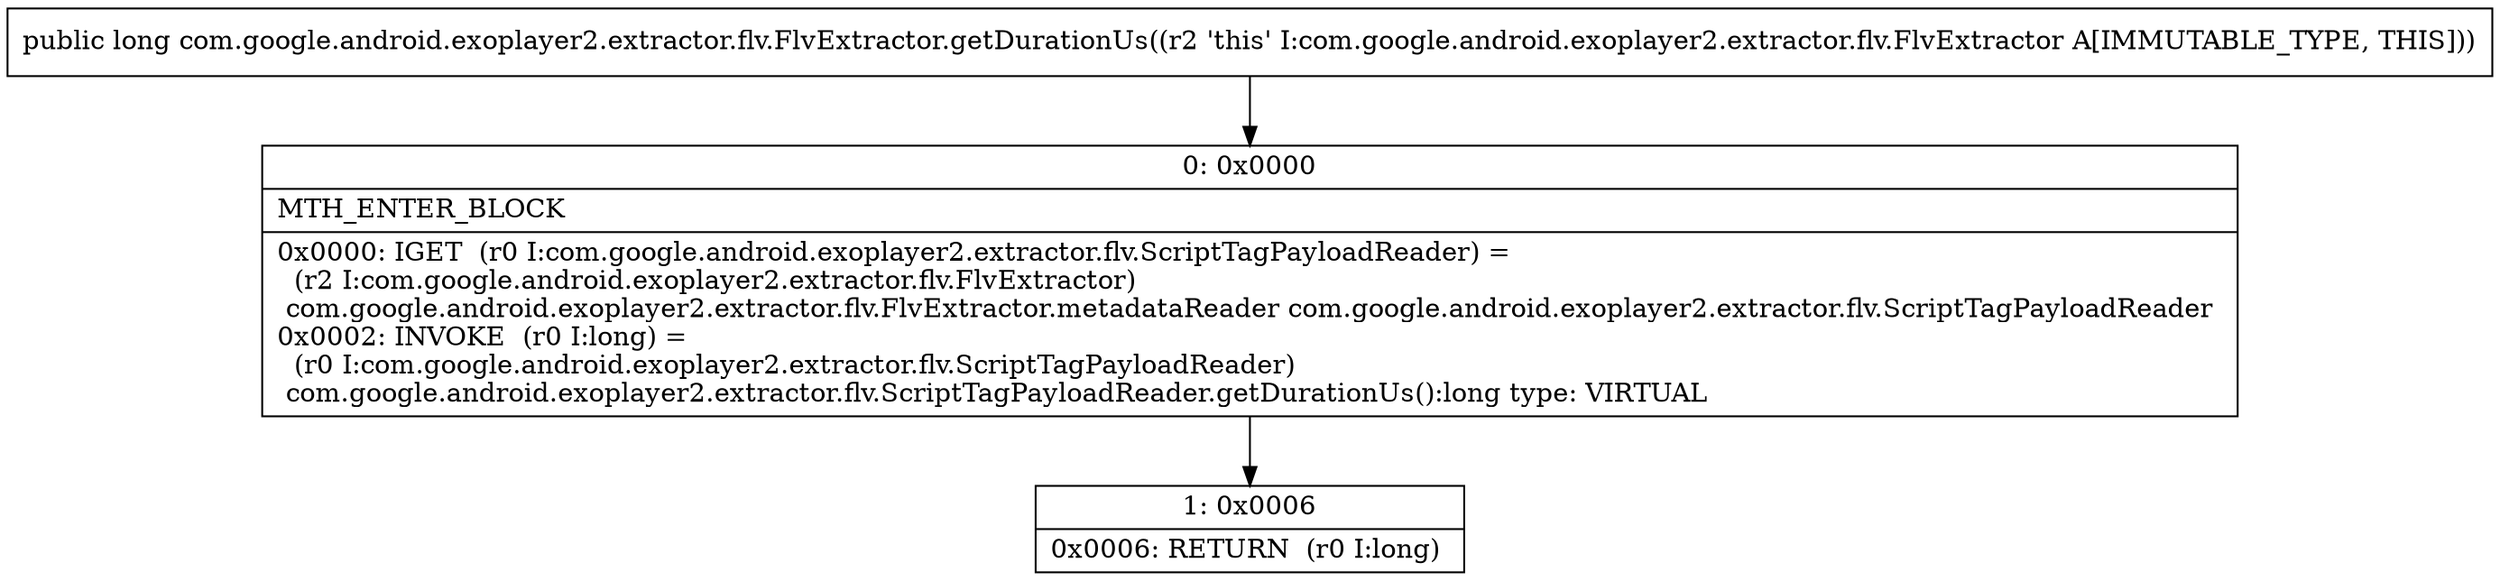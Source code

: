 digraph "CFG forcom.google.android.exoplayer2.extractor.flv.FlvExtractor.getDurationUs()J" {
Node_0 [shape=record,label="{0\:\ 0x0000|MTH_ENTER_BLOCK\l|0x0000: IGET  (r0 I:com.google.android.exoplayer2.extractor.flv.ScriptTagPayloadReader) = \l  (r2 I:com.google.android.exoplayer2.extractor.flv.FlvExtractor)\l com.google.android.exoplayer2.extractor.flv.FlvExtractor.metadataReader com.google.android.exoplayer2.extractor.flv.ScriptTagPayloadReader \l0x0002: INVOKE  (r0 I:long) = \l  (r0 I:com.google.android.exoplayer2.extractor.flv.ScriptTagPayloadReader)\l com.google.android.exoplayer2.extractor.flv.ScriptTagPayloadReader.getDurationUs():long type: VIRTUAL \l}"];
Node_1 [shape=record,label="{1\:\ 0x0006|0x0006: RETURN  (r0 I:long) \l}"];
MethodNode[shape=record,label="{public long com.google.android.exoplayer2.extractor.flv.FlvExtractor.getDurationUs((r2 'this' I:com.google.android.exoplayer2.extractor.flv.FlvExtractor A[IMMUTABLE_TYPE, THIS])) }"];
MethodNode -> Node_0;
Node_0 -> Node_1;
}

